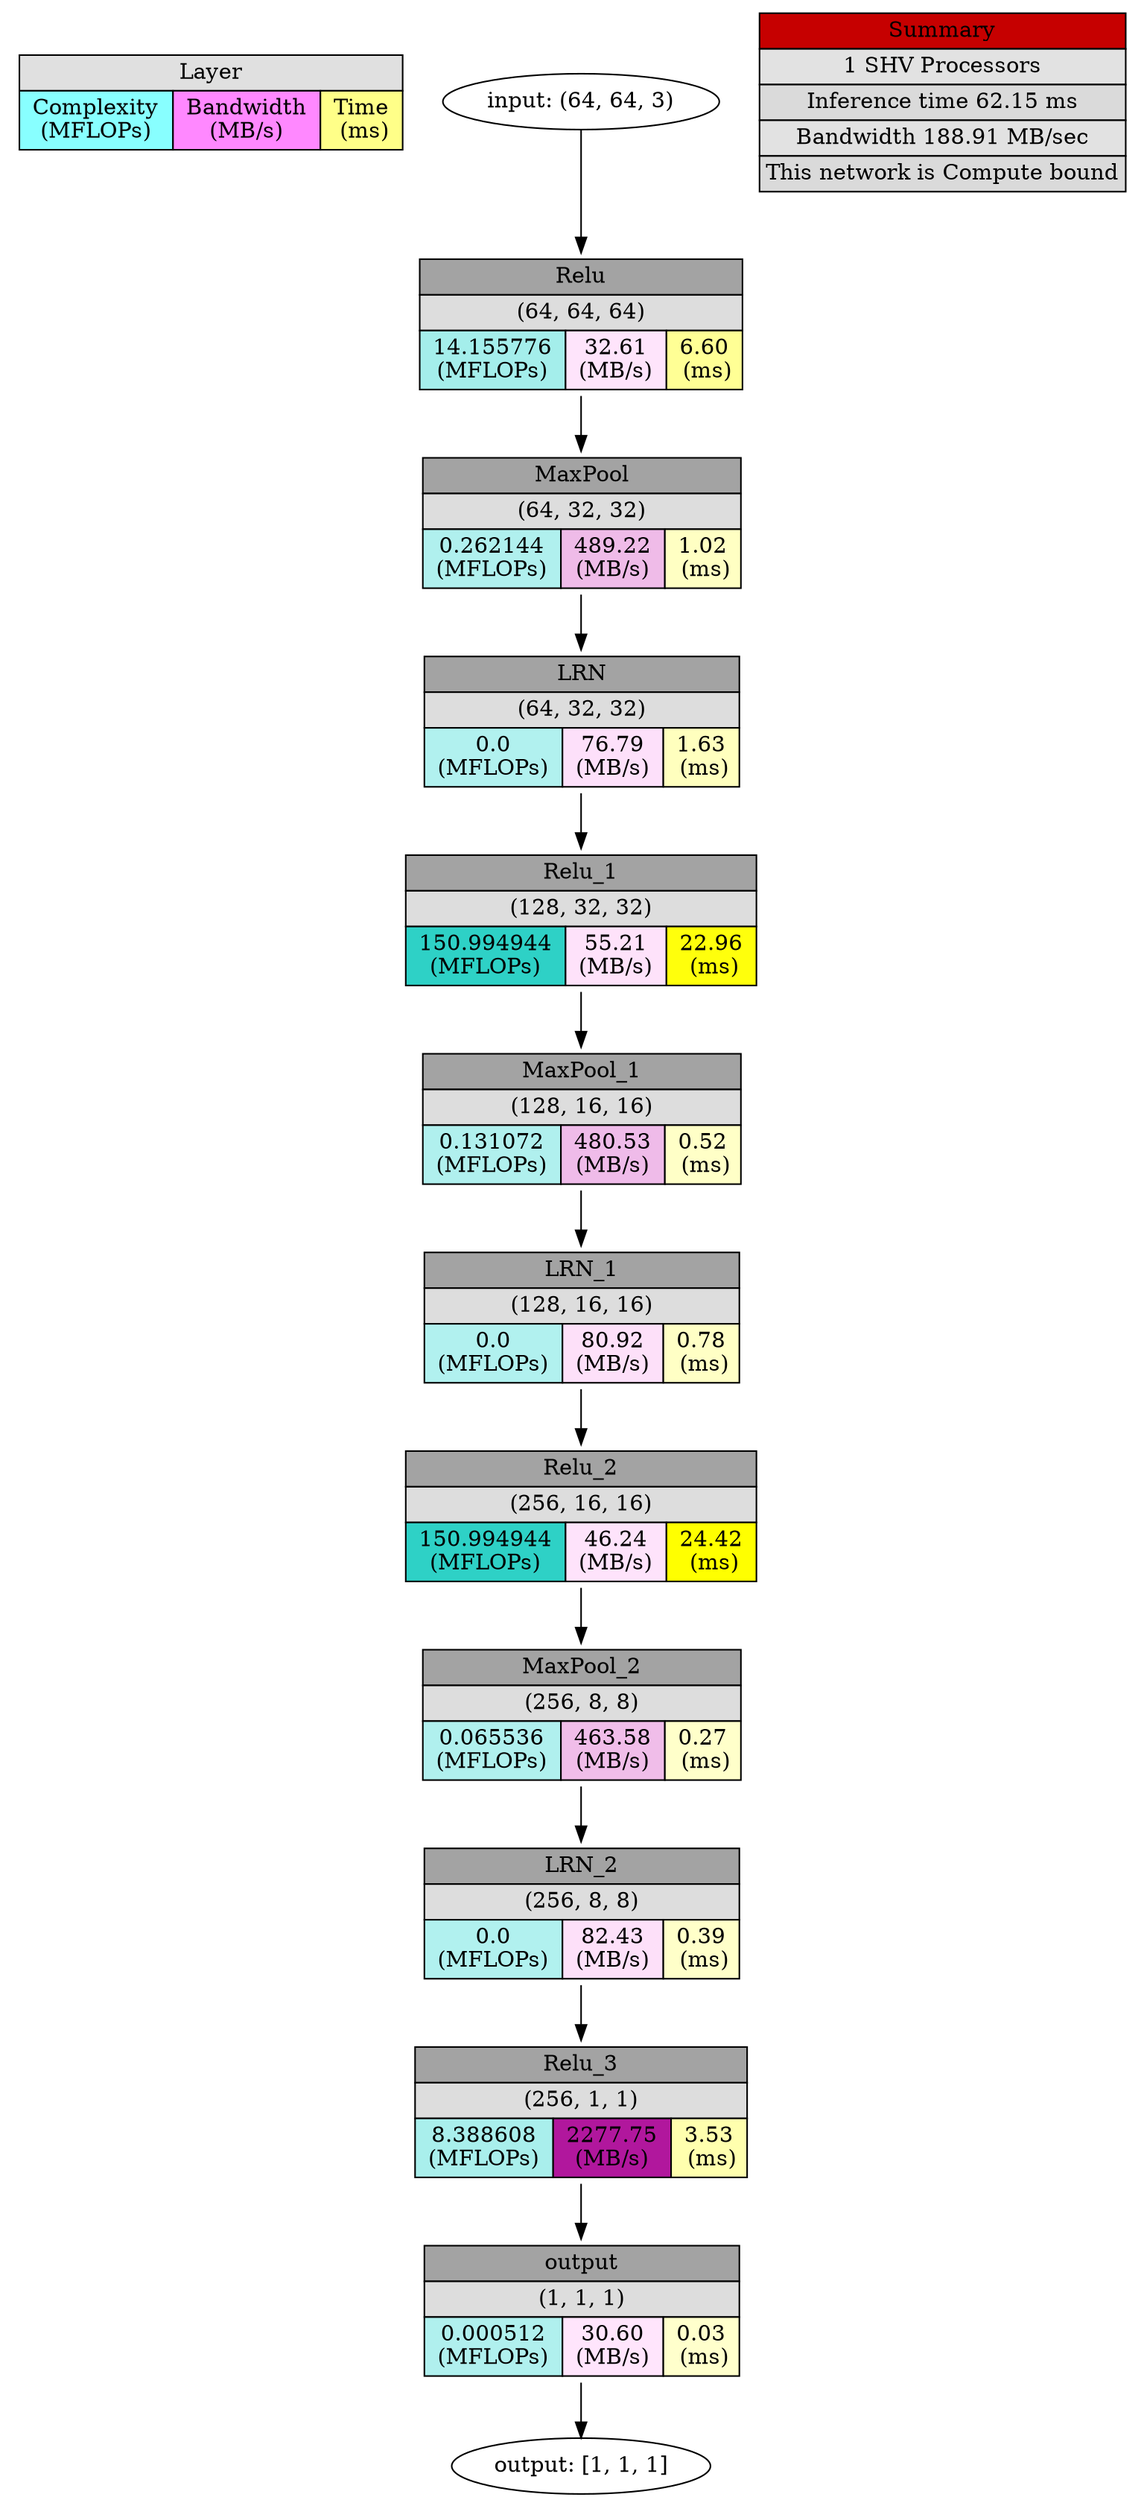 digraph output {
	Legend [label=<<TABLE BORDER="0" CELLBORDER="1" CELLSPACING="0" CELLPADDING="3">
<TR><TD  BGCOLOR = "#E0E0E0" COLSPAN="3">Layer</TD></TR>
<TR><TD BGCOLOR = "#88FFFF"> Complexity <br/> (MFLOPs) </TD>
<TD BGCOLOR = "#FF88FF"> Bandwidth <br/> (MB/s) </TD>
<TD BGCOLOR = "#FFFF88"> Time <br/> (ms)</TD></TR>
</TABLE>>
 shape=plaintext]
	Input [label="input: (64, 64, 3)"]
	Relu [label=<
<TABLE BORDER="0" CELLBORDER="1" CELLSPACING="0" CELLPADDING="3">
<TR>
    <TD  BGCOLOR = "#A3A3A3" COLSPAN="3">Relu</TD>
</TR>
<TR>
    <TD  BGCOLOR = "#DDDDDD" COLSPAN="3">(64, 64, 64)</TD>
</TR>
<TR>
    <TD BGCOLOR = "#A4EEEB"> 14.155776 <br/> (MFLOPs) </TD>
    <TD BGCOLOR = "#FEE4FB"> 32.61 <br/> (MB/s) </TD>
    <TD BGCOLOR = "#FFFF95"> 6.60 <br/> (ms)</TD>
</TR>
</TABLE>>
 shape=plaintext]
	Input -> Relu
	MaxPool [label=<
<TABLE BORDER="0" CELLBORDER="1" CELLSPACING="0" CELLPADDING="3">
<TR>
    <TD  BGCOLOR = "#A3A3A3" COLSPAN="3">MaxPool</TD>
</TR>
<TR>
    <TD  BGCOLOR = "#DDDDDD" COLSPAN="3">(64, 32, 32)</TD>
</TR>
<TR>
    <TD BGCOLOR = "#B0F0EE"> 0.262144 <br/> (MFLOPs) </TD>
    <TD BGCOLOR = "#EFBBE8"> 489.22 <br/> (MB/s) </TD>
    <TD BGCOLOR = "#FFFFC3"> 1.02 <br/> (ms)</TD>
</TR>
</TABLE>>
 shape=plaintext]
	Relu -> MaxPool
	LRN [label=<
<TABLE BORDER="0" CELLBORDER="1" CELLSPACING="0" CELLPADDING="3">
<TR>
    <TD  BGCOLOR = "#A3A3A3" COLSPAN="3">LRN</TD>
</TR>
<TR>
    <TD  BGCOLOR = "#DDDDDD" COLSPAN="3">(64, 32, 32)</TD>
</TR>
<TR>
    <TD BGCOLOR = "#B1F1EF"> 0.0 <br/> (MFLOPs) </TD>
    <TD BGCOLOR = "#FDE0FA"> 76.79 <br/> (MB/s) </TD>
    <TD BGCOLOR = "#FFFFBE"> 1.63 <br/> (ms)</TD>
</TR>
</TABLE>>
 shape=plaintext]
	MaxPool -> LRN
	Relu_1 [label=<
<TABLE BORDER="0" CELLBORDER="1" CELLSPACING="0" CELLPADDING="3">
<TR>
    <TD  BGCOLOR = "#A3A3A3" COLSPAN="3">Relu_1</TD>
</TR>
<TR>
    <TD  BGCOLOR = "#DDDDDD" COLSPAN="3">(128, 32, 32)</TD>
</TR>
<TR>
    <TD BGCOLOR = "#2ED1C6"> 150.994944 <br/> (MFLOPs) </TD>
    <TD BGCOLOR = "#FEE2FA"> 55.21 <br/> (MB/s) </TD>
    <TD BGCOLOR = "#FFFFC"> 22.96 <br/> (ms)</TD>
</TR>
</TABLE>>
 shape=plaintext]
	LRN -> Relu_1
	MaxPool_1 [label=<
<TABLE BORDER="0" CELLBORDER="1" CELLSPACING="0" CELLPADDING="3">
<TR>
    <TD  BGCOLOR = "#A3A3A3" COLSPAN="3">MaxPool_1</TD>
</TR>
<TR>
    <TD  BGCOLOR = "#DDDDDD" COLSPAN="3">(128, 16, 16)</TD>
</TR>
<TR>
    <TD BGCOLOR = "#B0F0EE"> 0.131072 <br/> (MFLOPs) </TD>
    <TD BGCOLOR = "#EFBBE9"> 480.53 <br/> (MB/s) </TD>
    <TD BGCOLOR = "#FFFFC7"> 0.52 <br/> (ms)</TD>
</TR>
</TABLE>>
 shape=plaintext]
	Relu_1 -> MaxPool_1
	LRN_1 [label=<
<TABLE BORDER="0" CELLBORDER="1" CELLSPACING="0" CELLPADDING="3">
<TR>
    <TD  BGCOLOR = "#A3A3A3" COLSPAN="3">LRN_1</TD>
</TR>
<TR>
    <TD  BGCOLOR = "#DDDDDD" COLSPAN="3">(128, 16, 16)</TD>
</TR>
<TR>
    <TD BGCOLOR = "#B1F1EF"> 0.0 <br/> (MFLOPs) </TD>
    <TD BGCOLOR = "#FDE0F9"> 80.92 <br/> (MB/s) </TD>
    <TD BGCOLOR = "#FFFFC5"> 0.78 <br/> (ms)</TD>
</TR>
</TABLE>>
 shape=plaintext]
	MaxPool_1 -> LRN_1
	Relu_2 [label=<
<TABLE BORDER="0" CELLBORDER="1" CELLSPACING="0" CELLPADDING="3">
<TR>
    <TD  BGCOLOR = "#A3A3A3" COLSPAN="3">Relu_2</TD>
</TR>
<TR>
    <TD  BGCOLOR = "#DDDDDD" COLSPAN="3">(256, 16, 16)</TD>
</TR>
<TR>
    <TD BGCOLOR = "#2ED1C6"> 150.994944 <br/> (MFLOPs) </TD>
    <TD BGCOLOR = "#FEE3FB"> 46.24 <br/> (MB/s) </TD>
    <TD BGCOLOR = "#FFFF0"> 24.42 <br/> (ms)</TD>
</TR>
</TABLE>>
 shape=plaintext]
	LRN_1 -> Relu_2
	MaxPool_2 [label=<
<TABLE BORDER="0" CELLBORDER="1" CELLSPACING="0" CELLPADDING="3">
<TR>
    <TD  BGCOLOR = "#A3A3A3" COLSPAN="3">MaxPool_2</TD>
</TR>
<TR>
    <TD  BGCOLOR = "#DDDDDD" COLSPAN="3">(256, 8, 8)</TD>
</TR>
<TR>
    <TD BGCOLOR = "#B0F0EE"> 0.065536 <br/> (MFLOPs) </TD>
    <TD BGCOLOR = "#F0BDE9"> 463.58 <br/> (MB/s) </TD>
    <TD BGCOLOR = "#FFFFCA"> 0.27 <br/> (ms)</TD>
</TR>
</TABLE>>
 shape=plaintext]
	Relu_2 -> MaxPool_2
	LRN_2 [label=<
<TABLE BORDER="0" CELLBORDER="1" CELLSPACING="0" CELLPADDING="3">
<TR>
    <TD  BGCOLOR = "#A3A3A3" COLSPAN="3">LRN_2</TD>
</TR>
<TR>
    <TD  BGCOLOR = "#DDDDDD" COLSPAN="3">(256, 8, 8)</TD>
</TR>
<TR>
    <TD BGCOLOR = "#B1F1EF"> 0.0 <br/> (MFLOPs) </TD>
    <TD BGCOLOR = "#FDE0F9"> 82.43 <br/> (MB/s) </TD>
    <TD BGCOLOR = "#FFFFC9"> 0.39 <br/> (ms)</TD>
</TR>
</TABLE>>
 shape=plaintext]
	MaxPool_2 -> LRN_2
	Relu_3 [label=<
<TABLE BORDER="0" CELLBORDER="1" CELLSPACING="0" CELLPADDING="3">
<TR>
    <TD  BGCOLOR = "#A3A3A3" COLSPAN="3">Relu_3</TD>
</TR>
<TR>
    <TD  BGCOLOR = "#DDDDDD" COLSPAN="3">(256, 1, 1)</TD>
</TR>
<TR>
    <TD BGCOLOR = "#A9EFEC"> 8.388608 <br/> (MFLOPs) </TD>
    <TD BGCOLOR = "#B1179D"> 2277.75 <br/> (MB/s) </TD>
    <TD BGCOLOR = "#FFFFAE"> 3.53 <br/> (ms)</TD>
</TR>
</TABLE>>
 shape=plaintext]
	LRN_2 -> Relu_3
	output [label=<
<TABLE BORDER="0" CELLBORDER="1" CELLSPACING="0" CELLPADDING="3">
<TR>
    <TD  BGCOLOR = "#A3A3A3" COLSPAN="3">output</TD>
</TR>
<TR>
    <TD  BGCOLOR = "#DDDDDD" COLSPAN="3">(1, 1, 1)</TD>
</TR>
<TR>
    <TD BGCOLOR = "#B0F0EE"> 0.000512 <br/> (MFLOPs) </TD>
    <TD BGCOLOR = "#FFE5FC"> 30.60 <br/> (MB/s) </TD>
    <TD BGCOLOR = "#FFFFCC"> 0.03 <br/> (ms)</TD>
</TR>
</TABLE>>
 shape=plaintext]
	Relu_3 -> output
	Output [label="output: [1, 1, 1]"]
	output -> Output
	Summary [label=<<TABLE BORDER="0" CELLBORDER="1" CELLSPACING="0" CELLPADDING="3">
<TR><TD  BGCOLOR = "#C60000" COLSPAN="3">Summary</TD></TR>
<TR><TD  BGCOLOR = "#E2E2E2" COLSPAN="3">1 SHV Processors</TD></TR>
<TR><TD  BGCOLOR = "#DADADA" COLSPAN="3">Inference time 62.15 ms</TD></TR>
<TR><TD  BGCOLOR = "#E2E2E2" COLSPAN="3">Bandwidth 188.91 MB/sec</TD></TR>
<TR><TD  BGCOLOR = "#DADADA" COLSPAN="3">This network is Compute bound</TD></TR>
</TABLE>>
 shape=plaintext]
}
